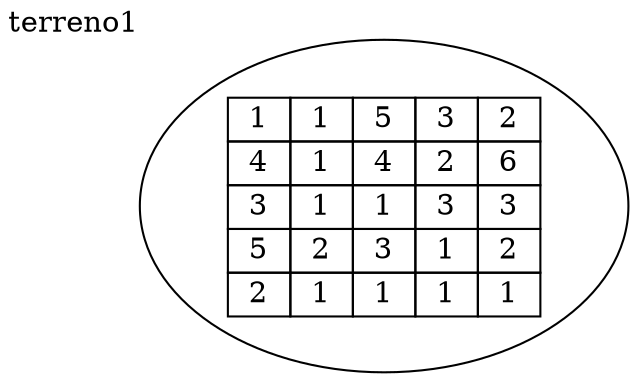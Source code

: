 digraph H {
	a[
		label = <
		<TABLE BORDER = "0" CELLBORDER = "1" CELLSPACING = "0" >
		<TR><TD WIDTH = '30'>1</TD><TD WIDTH = '30'>1</TD><TD WIDTH = '30'>5</TD><TD WIDTH = '30'>3</TD><TD WIDTH = '30'>2</TD></TR>
<TR><TD WIDTH = '30'>4</TD><TD WIDTH = '30'>1</TD><TD WIDTH = '30'>4</TD><TD WIDTH = '30'>2</TD><TD WIDTH = '30'>6</TD></TR>
<TR><TD WIDTH = '30'>3</TD><TD WIDTH = '30'>1</TD><TD WIDTH = '30'>1</TD><TD WIDTH = '30'>3</TD><TD WIDTH = '30'>3</TD></TR>
<TR><TD WIDTH = '30'>5</TD><TD WIDTH = '30'>2</TD><TD WIDTH = '30'>3</TD><TD WIDTH = '30'>1</TD><TD WIDTH = '30'>2</TD></TR>
<TR><TD WIDTH = '30'>2</TD><TD WIDTH = '30'>1</TD><TD WIDTH = '30'>1</TD><TD WIDTH = '30'>1</TD><TD WIDTH = '30'>1</TD></TR>

		</TABLE >> xlabel = "terreno1"
	]
}